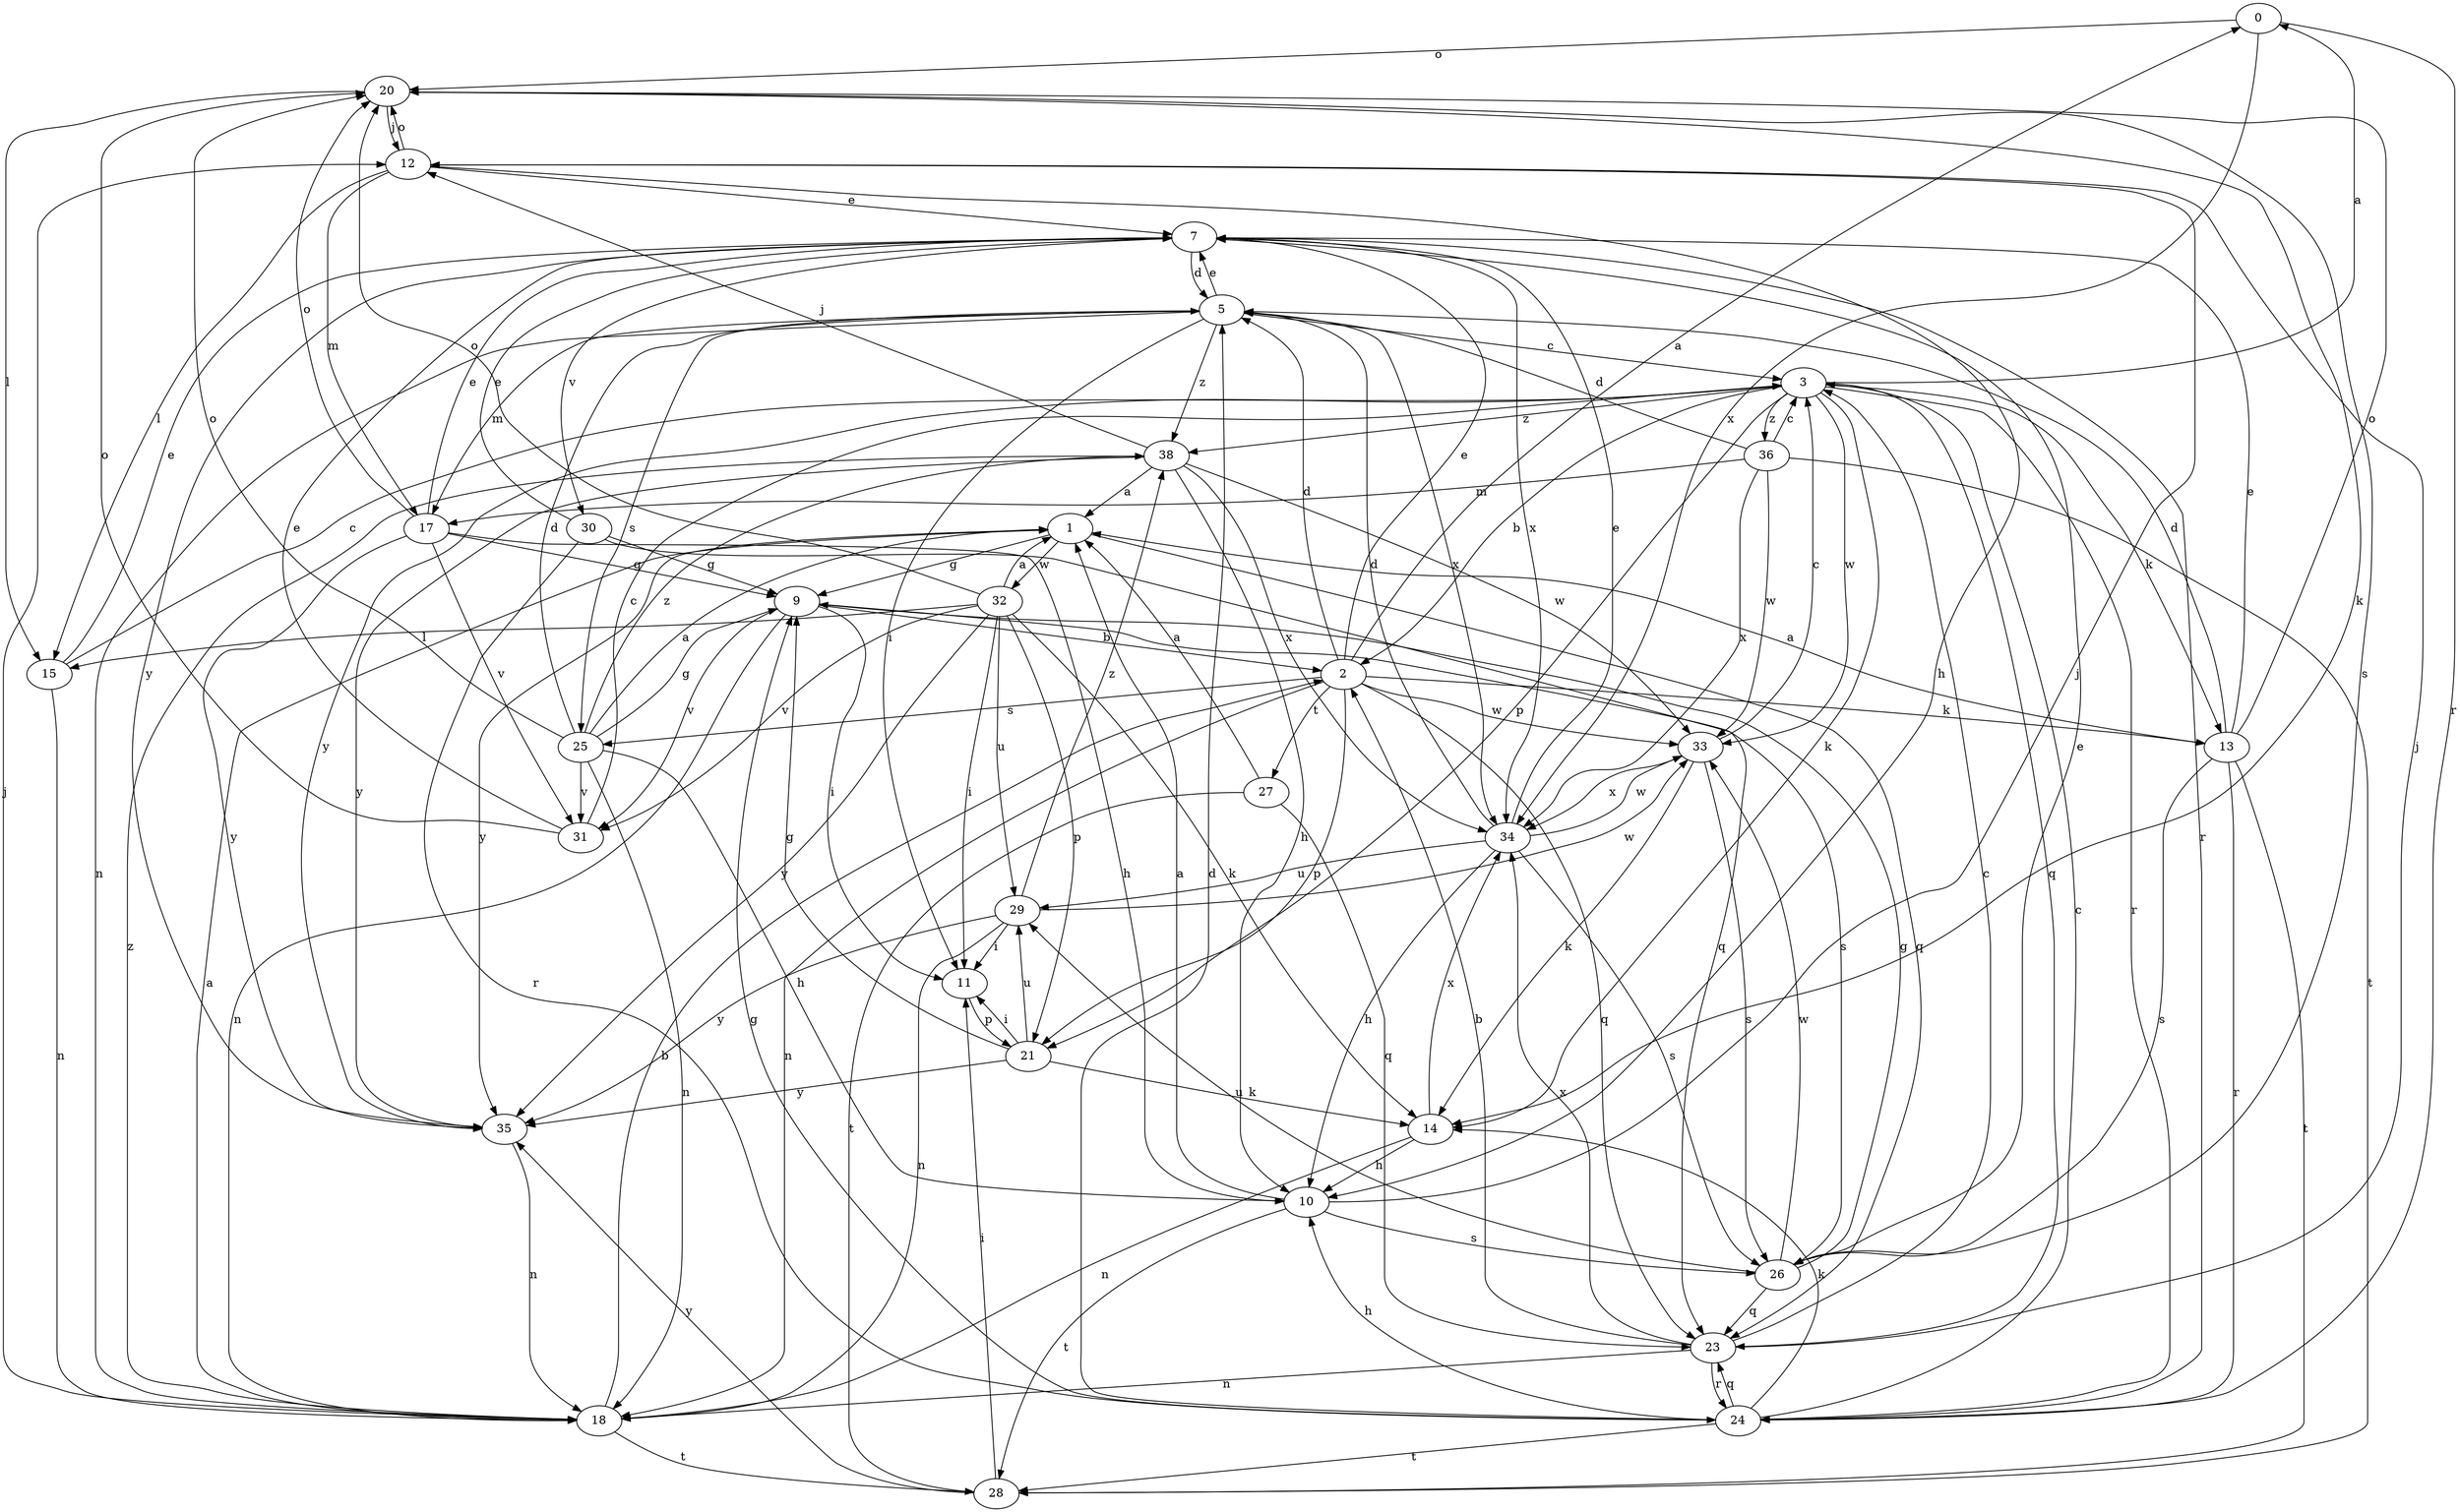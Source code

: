strict digraph  {
0;
1;
2;
3;
5;
7;
9;
10;
11;
12;
13;
14;
15;
17;
18;
20;
21;
23;
24;
25;
26;
27;
28;
29;
30;
31;
32;
33;
34;
35;
36;
38;
0 -> 20  [label=o];
0 -> 24  [label=r];
0 -> 34  [label=x];
1 -> 9  [label=g];
1 -> 23  [label=q];
1 -> 32  [label=w];
1 -> 35  [label=y];
2 -> 0  [label=a];
2 -> 5  [label=d];
2 -> 7  [label=e];
2 -> 13  [label=k];
2 -> 18  [label=n];
2 -> 21  [label=p];
2 -> 23  [label=q];
2 -> 25  [label=s];
2 -> 27  [label=t];
2 -> 33  [label=w];
3 -> 0  [label=a];
3 -> 2  [label=b];
3 -> 13  [label=k];
3 -> 14  [label=k];
3 -> 21  [label=p];
3 -> 23  [label=q];
3 -> 24  [label=r];
3 -> 33  [label=w];
3 -> 35  [label=y];
3 -> 36  [label=z];
3 -> 38  [label=z];
5 -> 3  [label=c];
5 -> 7  [label=e];
5 -> 11  [label=i];
5 -> 17  [label=m];
5 -> 18  [label=n];
5 -> 25  [label=s];
5 -> 34  [label=x];
5 -> 38  [label=z];
7 -> 5  [label=d];
7 -> 24  [label=r];
7 -> 30  [label=v];
7 -> 34  [label=x];
7 -> 35  [label=y];
9 -> 2  [label=b];
9 -> 11  [label=i];
9 -> 18  [label=n];
9 -> 26  [label=s];
9 -> 31  [label=v];
10 -> 1  [label=a];
10 -> 12  [label=j];
10 -> 26  [label=s];
10 -> 28  [label=t];
11 -> 21  [label=p];
12 -> 7  [label=e];
12 -> 10  [label=h];
12 -> 15  [label=l];
12 -> 17  [label=m];
12 -> 20  [label=o];
13 -> 1  [label=a];
13 -> 5  [label=d];
13 -> 7  [label=e];
13 -> 20  [label=o];
13 -> 24  [label=r];
13 -> 26  [label=s];
13 -> 28  [label=t];
14 -> 10  [label=h];
14 -> 18  [label=n];
14 -> 34  [label=x];
15 -> 3  [label=c];
15 -> 7  [label=e];
15 -> 18  [label=n];
17 -> 7  [label=e];
17 -> 9  [label=g];
17 -> 10  [label=h];
17 -> 20  [label=o];
17 -> 31  [label=v];
17 -> 35  [label=y];
18 -> 1  [label=a];
18 -> 2  [label=b];
18 -> 12  [label=j];
18 -> 28  [label=t];
18 -> 38  [label=z];
20 -> 12  [label=j];
20 -> 14  [label=k];
20 -> 15  [label=l];
20 -> 26  [label=s];
21 -> 9  [label=g];
21 -> 11  [label=i];
21 -> 14  [label=k];
21 -> 29  [label=u];
21 -> 35  [label=y];
23 -> 2  [label=b];
23 -> 3  [label=c];
23 -> 12  [label=j];
23 -> 18  [label=n];
23 -> 24  [label=r];
23 -> 34  [label=x];
24 -> 3  [label=c];
24 -> 5  [label=d];
24 -> 9  [label=g];
24 -> 10  [label=h];
24 -> 14  [label=k];
24 -> 23  [label=q];
24 -> 28  [label=t];
25 -> 1  [label=a];
25 -> 5  [label=d];
25 -> 9  [label=g];
25 -> 10  [label=h];
25 -> 18  [label=n];
25 -> 20  [label=o];
25 -> 31  [label=v];
25 -> 38  [label=z];
26 -> 7  [label=e];
26 -> 9  [label=g];
26 -> 23  [label=q];
26 -> 29  [label=u];
26 -> 33  [label=w];
27 -> 1  [label=a];
27 -> 23  [label=q];
27 -> 28  [label=t];
28 -> 11  [label=i];
28 -> 35  [label=y];
29 -> 11  [label=i];
29 -> 18  [label=n];
29 -> 33  [label=w];
29 -> 35  [label=y];
29 -> 38  [label=z];
30 -> 7  [label=e];
30 -> 9  [label=g];
30 -> 23  [label=q];
30 -> 24  [label=r];
31 -> 3  [label=c];
31 -> 7  [label=e];
31 -> 20  [label=o];
32 -> 1  [label=a];
32 -> 11  [label=i];
32 -> 14  [label=k];
32 -> 15  [label=l];
32 -> 20  [label=o];
32 -> 21  [label=p];
32 -> 29  [label=u];
32 -> 31  [label=v];
32 -> 35  [label=y];
33 -> 3  [label=c];
33 -> 14  [label=k];
33 -> 26  [label=s];
33 -> 34  [label=x];
34 -> 5  [label=d];
34 -> 7  [label=e];
34 -> 10  [label=h];
34 -> 26  [label=s];
34 -> 29  [label=u];
34 -> 33  [label=w];
35 -> 18  [label=n];
36 -> 3  [label=c];
36 -> 5  [label=d];
36 -> 17  [label=m];
36 -> 28  [label=t];
36 -> 33  [label=w];
36 -> 34  [label=x];
38 -> 1  [label=a];
38 -> 10  [label=h];
38 -> 12  [label=j];
38 -> 33  [label=w];
38 -> 34  [label=x];
38 -> 35  [label=y];
}
